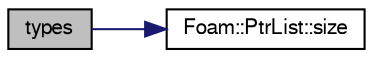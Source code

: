 digraph "types"
{
  bgcolor="transparent";
  edge [fontname="FreeSans",fontsize="10",labelfontname="FreeSans",labelfontsize="10"];
  node [fontname="FreeSans",fontsize="10",shape=record];
  rankdir="LR";
  Node2740 [label="types",height=0.2,width=0.4,color="black", fillcolor="grey75", style="filled", fontcolor="black"];
  Node2740 -> Node2741 [color="midnightblue",fontsize="10",style="solid",fontname="FreeSans"];
  Node2741 [label="Foam::PtrList::size",height=0.2,width=0.4,color="black",URL="$a25914.html#a47b3bf30da1eb3ab8076b5fbe00e0494",tooltip="Return the number of elements in the PtrList. "];
}
